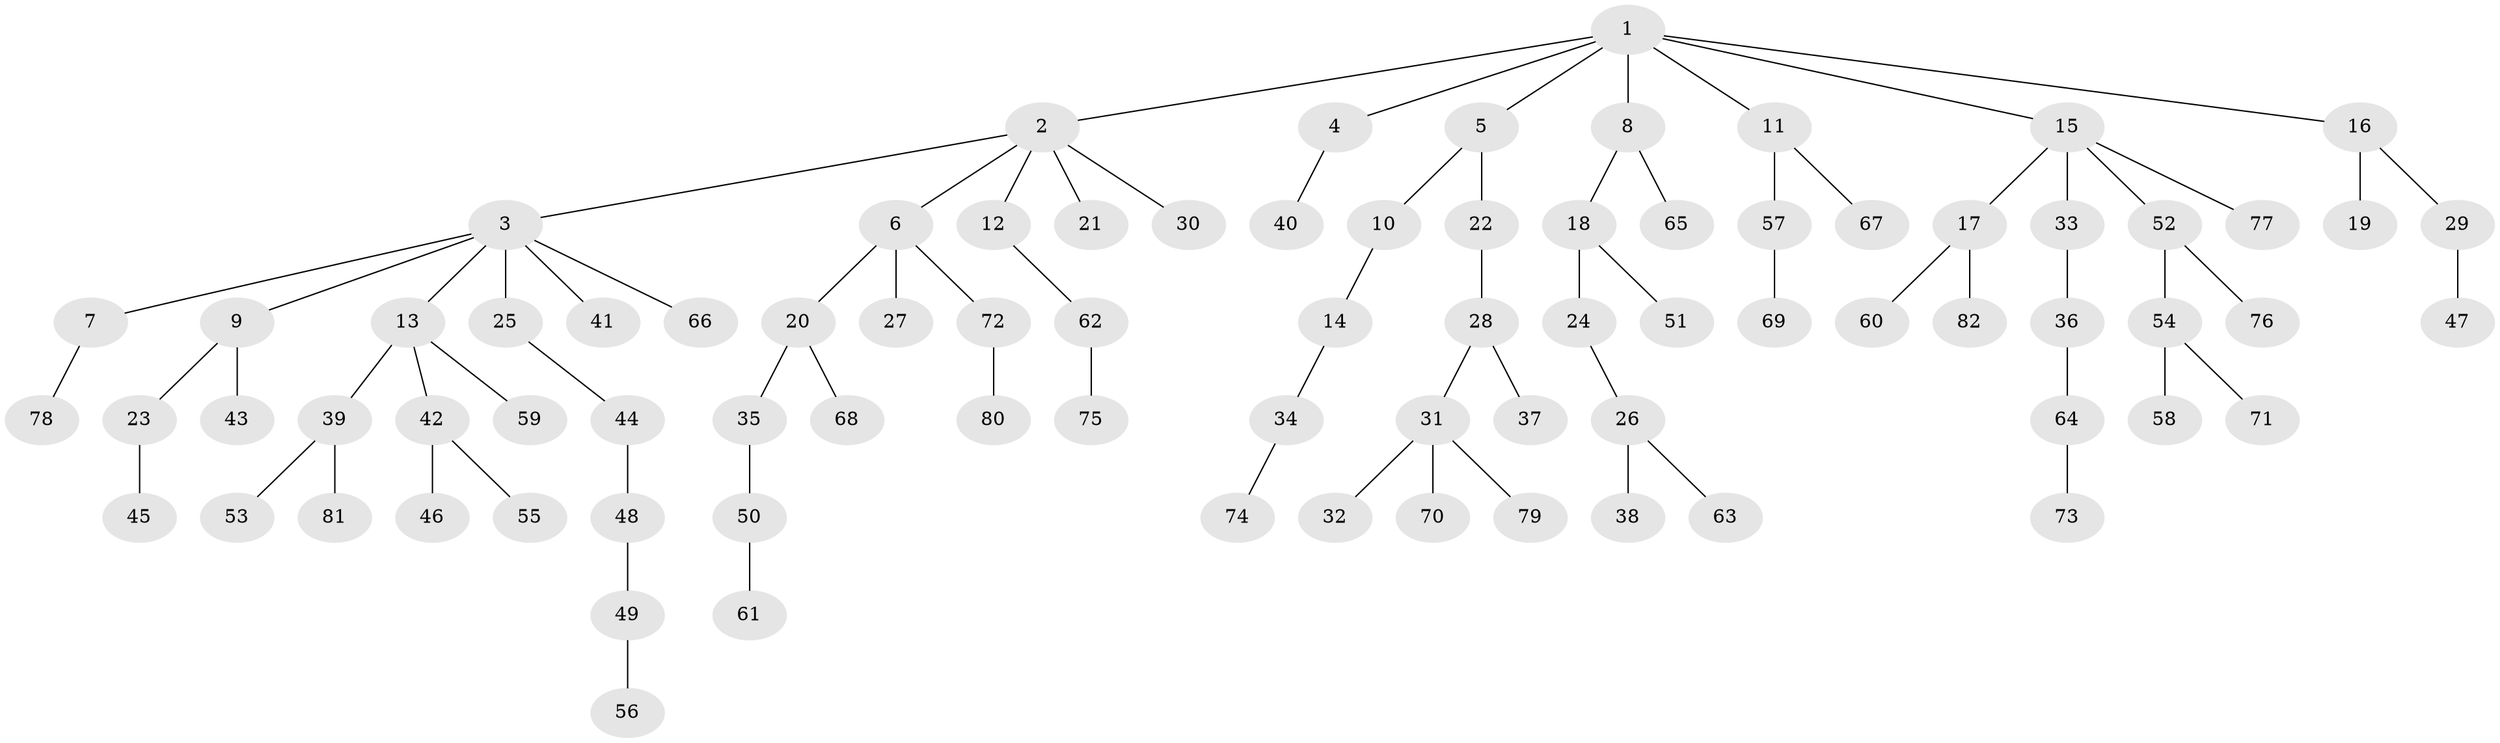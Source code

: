 // Generated by graph-tools (version 1.1) at 2025/26/03/09/25 03:26:32]
// undirected, 82 vertices, 81 edges
graph export_dot {
graph [start="1"]
  node [color=gray90,style=filled];
  1;
  2;
  3;
  4;
  5;
  6;
  7;
  8;
  9;
  10;
  11;
  12;
  13;
  14;
  15;
  16;
  17;
  18;
  19;
  20;
  21;
  22;
  23;
  24;
  25;
  26;
  27;
  28;
  29;
  30;
  31;
  32;
  33;
  34;
  35;
  36;
  37;
  38;
  39;
  40;
  41;
  42;
  43;
  44;
  45;
  46;
  47;
  48;
  49;
  50;
  51;
  52;
  53;
  54;
  55;
  56;
  57;
  58;
  59;
  60;
  61;
  62;
  63;
  64;
  65;
  66;
  67;
  68;
  69;
  70;
  71;
  72;
  73;
  74;
  75;
  76;
  77;
  78;
  79;
  80;
  81;
  82;
  1 -- 2;
  1 -- 4;
  1 -- 5;
  1 -- 8;
  1 -- 11;
  1 -- 15;
  1 -- 16;
  2 -- 3;
  2 -- 6;
  2 -- 12;
  2 -- 21;
  2 -- 30;
  3 -- 7;
  3 -- 9;
  3 -- 13;
  3 -- 25;
  3 -- 41;
  3 -- 66;
  4 -- 40;
  5 -- 10;
  5 -- 22;
  6 -- 20;
  6 -- 27;
  6 -- 72;
  7 -- 78;
  8 -- 18;
  8 -- 65;
  9 -- 23;
  9 -- 43;
  10 -- 14;
  11 -- 57;
  11 -- 67;
  12 -- 62;
  13 -- 39;
  13 -- 42;
  13 -- 59;
  14 -- 34;
  15 -- 17;
  15 -- 33;
  15 -- 52;
  15 -- 77;
  16 -- 19;
  16 -- 29;
  17 -- 60;
  17 -- 82;
  18 -- 24;
  18 -- 51;
  20 -- 35;
  20 -- 68;
  22 -- 28;
  23 -- 45;
  24 -- 26;
  25 -- 44;
  26 -- 38;
  26 -- 63;
  28 -- 31;
  28 -- 37;
  29 -- 47;
  31 -- 32;
  31 -- 70;
  31 -- 79;
  33 -- 36;
  34 -- 74;
  35 -- 50;
  36 -- 64;
  39 -- 53;
  39 -- 81;
  42 -- 46;
  42 -- 55;
  44 -- 48;
  48 -- 49;
  49 -- 56;
  50 -- 61;
  52 -- 54;
  52 -- 76;
  54 -- 58;
  54 -- 71;
  57 -- 69;
  62 -- 75;
  64 -- 73;
  72 -- 80;
}

